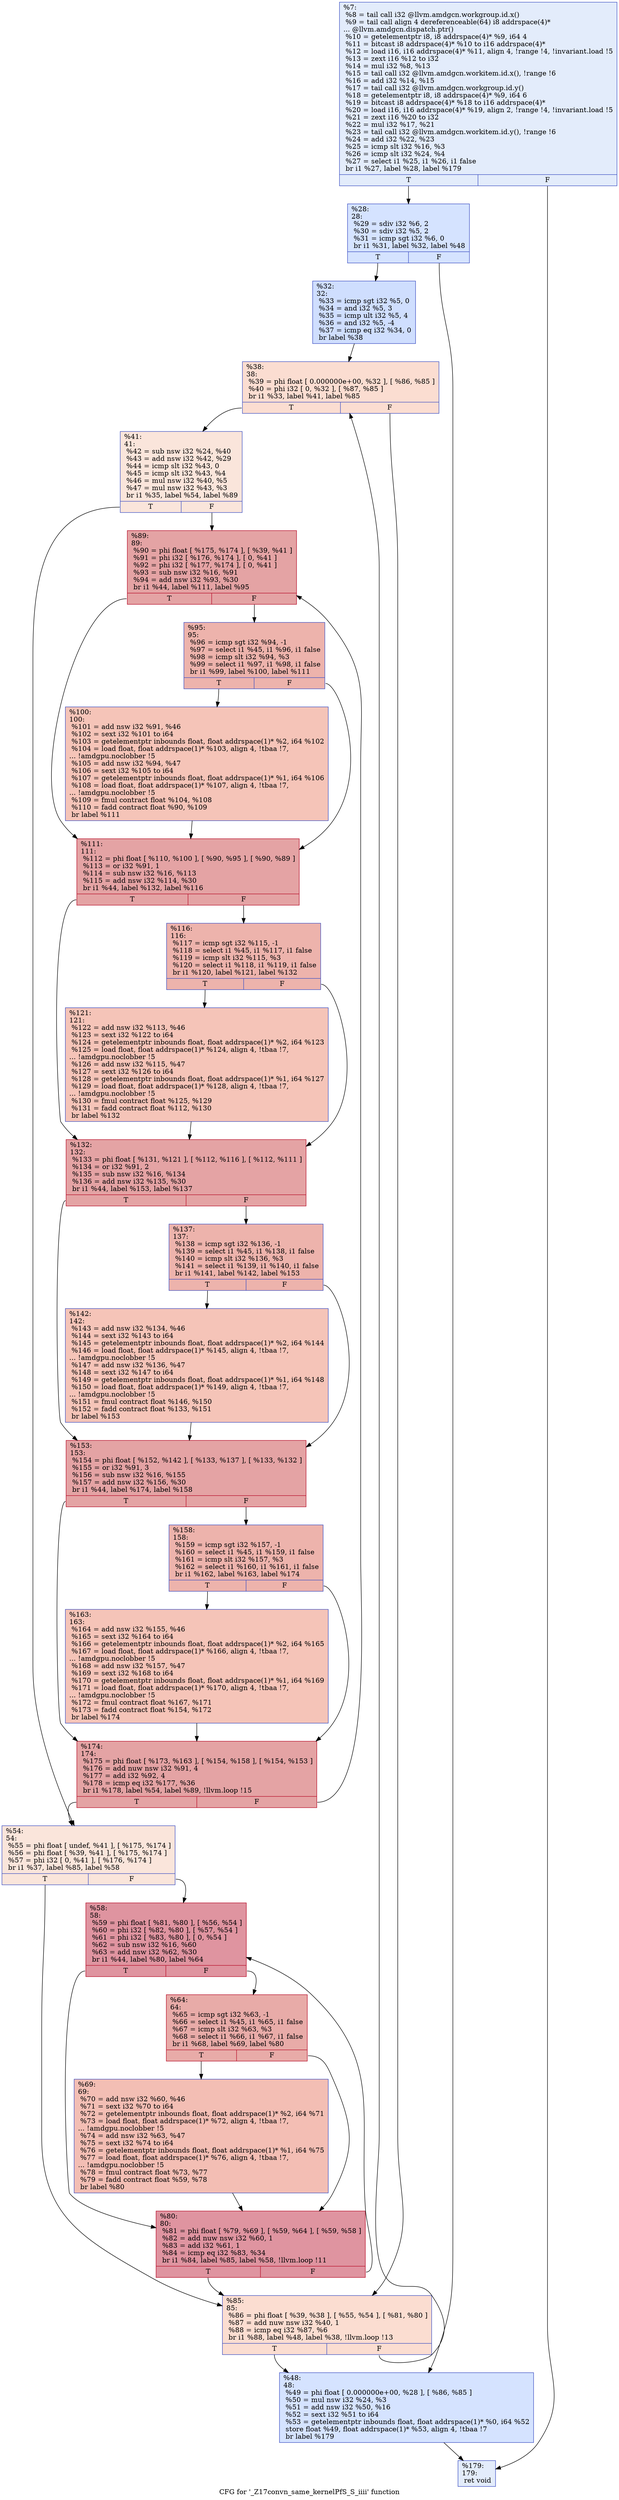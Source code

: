 digraph "CFG for '_Z17convn_same_kernelPfS_S_iiii' function" {
	label="CFG for '_Z17convn_same_kernelPfS_S_iiii' function";

	Node0x5f271b0 [shape=record,color="#3d50c3ff", style=filled, fillcolor="#bfd3f670",label="{%7:\l  %8 = tail call i32 @llvm.amdgcn.workgroup.id.x()\l  %9 = tail call align 4 dereferenceable(64) i8 addrspace(4)*\l... @llvm.amdgcn.dispatch.ptr()\l  %10 = getelementptr i8, i8 addrspace(4)* %9, i64 4\l  %11 = bitcast i8 addrspace(4)* %10 to i16 addrspace(4)*\l  %12 = load i16, i16 addrspace(4)* %11, align 4, !range !4, !invariant.load !5\l  %13 = zext i16 %12 to i32\l  %14 = mul i32 %8, %13\l  %15 = tail call i32 @llvm.amdgcn.workitem.id.x(), !range !6\l  %16 = add i32 %14, %15\l  %17 = tail call i32 @llvm.amdgcn.workgroup.id.y()\l  %18 = getelementptr i8, i8 addrspace(4)* %9, i64 6\l  %19 = bitcast i8 addrspace(4)* %18 to i16 addrspace(4)*\l  %20 = load i16, i16 addrspace(4)* %19, align 2, !range !4, !invariant.load !5\l  %21 = zext i16 %20 to i32\l  %22 = mul i32 %17, %21\l  %23 = tail call i32 @llvm.amdgcn.workitem.id.y(), !range !6\l  %24 = add i32 %22, %23\l  %25 = icmp slt i32 %16, %3\l  %26 = icmp slt i32 %24, %4\l  %27 = select i1 %25, i1 %26, i1 false\l  br i1 %27, label %28, label %179\l|{<s0>T|<s1>F}}"];
	Node0x5f271b0:s0 -> Node0x5f2ac00;
	Node0x5f271b0:s1 -> Node0x5f2ac90;
	Node0x5f2ac00 [shape=record,color="#3d50c3ff", style=filled, fillcolor="#a1c0ff70",label="{%28:\l28:                                               \l  %29 = sdiv i32 %6, 2\l  %30 = sdiv i32 %5, 2\l  %31 = icmp sgt i32 %6, 0\l  br i1 %31, label %32, label %48\l|{<s0>T|<s1>F}}"];
	Node0x5f2ac00:s0 -> Node0x5f2afe0;
	Node0x5f2ac00:s1 -> Node0x5f2b030;
	Node0x5f2afe0 [shape=record,color="#3d50c3ff", style=filled, fillcolor="#93b5fe70",label="{%32:\l32:                                               \l  %33 = icmp sgt i32 %5, 0\l  %34 = and i32 %5, 3\l  %35 = icmp ult i32 %5, 4\l  %36 = and i32 %5, -4\l  %37 = icmp eq i32 %34, 0\l  br label %38\l}"];
	Node0x5f2afe0 -> Node0x5f2b5f0;
	Node0x5f2b5f0 [shape=record,color="#3d50c3ff", style=filled, fillcolor="#f7b39670",label="{%38:\l38:                                               \l  %39 = phi float [ 0.000000e+00, %32 ], [ %86, %85 ]\l  %40 = phi i32 [ 0, %32 ], [ %87, %85 ]\l  br i1 %33, label %41, label %85\l|{<s0>T|<s1>F}}"];
	Node0x5f2b5f0:s0 -> Node0x5f2c390;
	Node0x5f2b5f0:s1 -> Node0x5f2c130;
	Node0x5f2c390 [shape=record,color="#3d50c3ff", style=filled, fillcolor="#f4c5ad70",label="{%41:\l41:                                               \l  %42 = sub nsw i32 %24, %40\l  %43 = add nsw i32 %42, %29\l  %44 = icmp slt i32 %43, 0\l  %45 = icmp slt i32 %43, %4\l  %46 = mul nsw i32 %40, %5\l  %47 = mul nsw i32 %43, %3\l  br i1 %35, label %54, label %89\l|{<s0>T|<s1>F}}"];
	Node0x5f2c390:s0 -> Node0x5f2c830;
	Node0x5f2c390:s1 -> Node0x5f2c880;
	Node0x5f2b030 [shape=record,color="#3d50c3ff", style=filled, fillcolor="#a1c0ff70",label="{%48:\l48:                                               \l  %49 = phi float [ 0.000000e+00, %28 ], [ %86, %85 ]\l  %50 = mul nsw i32 %24, %3\l  %51 = add nsw i32 %50, %16\l  %52 = sext i32 %51 to i64\l  %53 = getelementptr inbounds float, float addrspace(1)* %0, i64 %52\l  store float %49, float addrspace(1)* %53, align 4, !tbaa !7\l  br label %179\l}"];
	Node0x5f2b030 -> Node0x5f2ac90;
	Node0x5f2c830 [shape=record,color="#3d50c3ff", style=filled, fillcolor="#f4c5ad70",label="{%54:\l54:                                               \l  %55 = phi float [ undef, %41 ], [ %175, %174 ]\l  %56 = phi float [ %39, %41 ], [ %175, %174 ]\l  %57 = phi i32 [ 0, %41 ], [ %176, %174 ]\l  br i1 %37, label %85, label %58\l|{<s0>T|<s1>F}}"];
	Node0x5f2c830:s0 -> Node0x5f2c130;
	Node0x5f2c830:s1 -> Node0x5f2d5f0;
	Node0x5f2d5f0 [shape=record,color="#b70d28ff", style=filled, fillcolor="#b70d2870",label="{%58:\l58:                                               \l  %59 = phi float [ %81, %80 ], [ %56, %54 ]\l  %60 = phi i32 [ %82, %80 ], [ %57, %54 ]\l  %61 = phi i32 [ %83, %80 ], [ 0, %54 ]\l  %62 = sub nsw i32 %16, %60\l  %63 = add nsw i32 %62, %30\l  br i1 %44, label %80, label %64\l|{<s0>T|<s1>F}}"];
	Node0x5f2d5f0:s0 -> Node0x5f2d760;
	Node0x5f2d5f0:s1 -> Node0x5f2dc00;
	Node0x5f2dc00 [shape=record,color="#b70d28ff", style=filled, fillcolor="#cc403a70",label="{%64:\l64:                                               \l  %65 = icmp sgt i32 %63, -1\l  %66 = select i1 %45, i1 %65, i1 false\l  %67 = icmp slt i32 %63, %3\l  %68 = select i1 %66, i1 %67, i1 false\l  br i1 %68, label %69, label %80\l|{<s0>T|<s1>F}}"];
	Node0x5f2dc00:s0 -> Node0x5f2e200;
	Node0x5f2dc00:s1 -> Node0x5f2d760;
	Node0x5f2e200 [shape=record,color="#3d50c3ff", style=filled, fillcolor="#e36c5570",label="{%69:\l69:                                               \l  %70 = add nsw i32 %60, %46\l  %71 = sext i32 %70 to i64\l  %72 = getelementptr inbounds float, float addrspace(1)* %2, i64 %71\l  %73 = load float, float addrspace(1)* %72, align 4, !tbaa !7,\l... !amdgpu.noclobber !5\l  %74 = add nsw i32 %63, %47\l  %75 = sext i32 %74 to i64\l  %76 = getelementptr inbounds float, float addrspace(1)* %1, i64 %75\l  %77 = load float, float addrspace(1)* %76, align 4, !tbaa !7,\l... !amdgpu.noclobber !5\l  %78 = fmul contract float %73, %77\l  %79 = fadd contract float %59, %78\l  br label %80\l}"];
	Node0x5f2e200 -> Node0x5f2d760;
	Node0x5f2d760 [shape=record,color="#b70d28ff", style=filled, fillcolor="#b70d2870",label="{%80:\l80:                                               \l  %81 = phi float [ %79, %69 ], [ %59, %64 ], [ %59, %58 ]\l  %82 = add nuw nsw i32 %60, 1\l  %83 = add i32 %61, 1\l  %84 = icmp eq i32 %83, %34\l  br i1 %84, label %85, label %58, !llvm.loop !11\l|{<s0>T|<s1>F}}"];
	Node0x5f2d760:s0 -> Node0x5f2c130;
	Node0x5f2d760:s1 -> Node0x5f2d5f0;
	Node0x5f2c130 [shape=record,color="#3d50c3ff", style=filled, fillcolor="#f7b39670",label="{%85:\l85:                                               \l  %86 = phi float [ %39, %38 ], [ %55, %54 ], [ %81, %80 ]\l  %87 = add nuw nsw i32 %40, 1\l  %88 = icmp eq i32 %87, %6\l  br i1 %88, label %48, label %38, !llvm.loop !13\l|{<s0>T|<s1>F}}"];
	Node0x5f2c130:s0 -> Node0x5f2b030;
	Node0x5f2c130:s1 -> Node0x5f2b5f0;
	Node0x5f2c880 [shape=record,color="#b70d28ff", style=filled, fillcolor="#c32e3170",label="{%89:\l89:                                               \l  %90 = phi float [ %175, %174 ], [ %39, %41 ]\l  %91 = phi i32 [ %176, %174 ], [ 0, %41 ]\l  %92 = phi i32 [ %177, %174 ], [ 0, %41 ]\l  %93 = sub nsw i32 %16, %91\l  %94 = add nsw i32 %93, %30\l  br i1 %44, label %111, label %95\l|{<s0>T|<s1>F}}"];
	Node0x5f2c880:s0 -> Node0x5f2f970;
	Node0x5f2c880:s1 -> Node0x5f2f9c0;
	Node0x5f2f9c0 [shape=record,color="#3d50c3ff", style=filled, fillcolor="#d6524470",label="{%95:\l95:                                               \l  %96 = icmp sgt i32 %94, -1\l  %97 = select i1 %45, i1 %96, i1 false\l  %98 = icmp slt i32 %94, %3\l  %99 = select i1 %97, i1 %98, i1 false\l  br i1 %99, label %100, label %111\l|{<s0>T|<s1>F}}"];
	Node0x5f2f9c0:s0 -> Node0x5f2fd80;
	Node0x5f2f9c0:s1 -> Node0x5f2f970;
	Node0x5f2fd80 [shape=record,color="#3d50c3ff", style=filled, fillcolor="#e97a5f70",label="{%100:\l100:                                              \l  %101 = add nsw i32 %91, %46\l  %102 = sext i32 %101 to i64\l  %103 = getelementptr inbounds float, float addrspace(1)* %2, i64 %102\l  %104 = load float, float addrspace(1)* %103, align 4, !tbaa !7,\l... !amdgpu.noclobber !5\l  %105 = add nsw i32 %94, %47\l  %106 = sext i32 %105 to i64\l  %107 = getelementptr inbounds float, float addrspace(1)* %1, i64 %106\l  %108 = load float, float addrspace(1)* %107, align 4, !tbaa !7,\l... !amdgpu.noclobber !5\l  %109 = fmul contract float %104, %108\l  %110 = fadd contract float %90, %109\l  br label %111\l}"];
	Node0x5f2fd80 -> Node0x5f2f970;
	Node0x5f2f970 [shape=record,color="#b70d28ff", style=filled, fillcolor="#c32e3170",label="{%111:\l111:                                              \l  %112 = phi float [ %110, %100 ], [ %90, %95 ], [ %90, %89 ]\l  %113 = or i32 %91, 1\l  %114 = sub nsw i32 %16, %113\l  %115 = add nsw i32 %114, %30\l  br i1 %44, label %132, label %116\l|{<s0>T|<s1>F}}"];
	Node0x5f2f970:s0 -> Node0x5f306f0;
	Node0x5f2f970:s1 -> Node0x5f30740;
	Node0x5f30740 [shape=record,color="#3d50c3ff", style=filled, fillcolor="#d6524470",label="{%116:\l116:                                              \l  %117 = icmp sgt i32 %115, -1\l  %118 = select i1 %45, i1 %117, i1 false\l  %119 = icmp slt i32 %115, %3\l  %120 = select i1 %118, i1 %119, i1 false\l  br i1 %120, label %121, label %132\l|{<s0>T|<s1>F}}"];
	Node0x5f30740:s0 -> Node0x5f30b00;
	Node0x5f30740:s1 -> Node0x5f306f0;
	Node0x5f30b00 [shape=record,color="#3d50c3ff", style=filled, fillcolor="#e97a5f70",label="{%121:\l121:                                              \l  %122 = add nsw i32 %113, %46\l  %123 = sext i32 %122 to i64\l  %124 = getelementptr inbounds float, float addrspace(1)* %2, i64 %123\l  %125 = load float, float addrspace(1)* %124, align 4, !tbaa !7,\l... !amdgpu.noclobber !5\l  %126 = add nsw i32 %115, %47\l  %127 = sext i32 %126 to i64\l  %128 = getelementptr inbounds float, float addrspace(1)* %1, i64 %127\l  %129 = load float, float addrspace(1)* %128, align 4, !tbaa !7,\l... !amdgpu.noclobber !5\l  %130 = fmul contract float %125, %129\l  %131 = fadd contract float %112, %130\l  br label %132\l}"];
	Node0x5f30b00 -> Node0x5f306f0;
	Node0x5f306f0 [shape=record,color="#b70d28ff", style=filled, fillcolor="#c32e3170",label="{%132:\l132:                                              \l  %133 = phi float [ %131, %121 ], [ %112, %116 ], [ %112, %111 ]\l  %134 = or i32 %91, 2\l  %135 = sub nsw i32 %16, %134\l  %136 = add nsw i32 %135, %30\l  br i1 %44, label %153, label %137\l|{<s0>T|<s1>F}}"];
	Node0x5f306f0:s0 -> Node0x5f2e0e0;
	Node0x5f306f0:s1 -> Node0x5f318e0;
	Node0x5f318e0 [shape=record,color="#3d50c3ff", style=filled, fillcolor="#d6524470",label="{%137:\l137:                                              \l  %138 = icmp sgt i32 %136, -1\l  %139 = select i1 %45, i1 %138, i1 false\l  %140 = icmp slt i32 %136, %3\l  %141 = select i1 %139, i1 %140, i1 false\l  br i1 %141, label %142, label %153\l|{<s0>T|<s1>F}}"];
	Node0x5f318e0:s0 -> Node0x5f31ca0;
	Node0x5f318e0:s1 -> Node0x5f2e0e0;
	Node0x5f31ca0 [shape=record,color="#3d50c3ff", style=filled, fillcolor="#e97a5f70",label="{%142:\l142:                                              \l  %143 = add nsw i32 %134, %46\l  %144 = sext i32 %143 to i64\l  %145 = getelementptr inbounds float, float addrspace(1)* %2, i64 %144\l  %146 = load float, float addrspace(1)* %145, align 4, !tbaa !7,\l... !amdgpu.noclobber !5\l  %147 = add nsw i32 %136, %47\l  %148 = sext i32 %147 to i64\l  %149 = getelementptr inbounds float, float addrspace(1)* %1, i64 %148\l  %150 = load float, float addrspace(1)* %149, align 4, !tbaa !7,\l... !amdgpu.noclobber !5\l  %151 = fmul contract float %146, %150\l  %152 = fadd contract float %133, %151\l  br label %153\l}"];
	Node0x5f31ca0 -> Node0x5f2e0e0;
	Node0x5f2e0e0 [shape=record,color="#b70d28ff", style=filled, fillcolor="#c32e3170",label="{%153:\l153:                                              \l  %154 = phi float [ %152, %142 ], [ %133, %137 ], [ %133, %132 ]\l  %155 = or i32 %91, 3\l  %156 = sub nsw i32 %16, %155\l  %157 = add nsw i32 %156, %30\l  br i1 %44, label %174, label %158\l|{<s0>T|<s1>F}}"];
	Node0x5f2e0e0:s0 -> Node0x5f2d2e0;
	Node0x5f2e0e0:s1 -> Node0x5f32610;
	Node0x5f32610 [shape=record,color="#3d50c3ff", style=filled, fillcolor="#d6524470",label="{%158:\l158:                                              \l  %159 = icmp sgt i32 %157, -1\l  %160 = select i1 %45, i1 %159, i1 false\l  %161 = icmp slt i32 %157, %3\l  %162 = select i1 %160, i1 %161, i1 false\l  br i1 %162, label %163, label %174\l|{<s0>T|<s1>F}}"];
	Node0x5f32610:s0 -> Node0x5f32990;
	Node0x5f32610:s1 -> Node0x5f2d2e0;
	Node0x5f32990 [shape=record,color="#3d50c3ff", style=filled, fillcolor="#e97a5f70",label="{%163:\l163:                                              \l  %164 = add nsw i32 %155, %46\l  %165 = sext i32 %164 to i64\l  %166 = getelementptr inbounds float, float addrspace(1)* %2, i64 %165\l  %167 = load float, float addrspace(1)* %166, align 4, !tbaa !7,\l... !amdgpu.noclobber !5\l  %168 = add nsw i32 %157, %47\l  %169 = sext i32 %168 to i64\l  %170 = getelementptr inbounds float, float addrspace(1)* %1, i64 %169\l  %171 = load float, float addrspace(1)* %170, align 4, !tbaa !7,\l... !amdgpu.noclobber !5\l  %172 = fmul contract float %167, %171\l  %173 = fadd contract float %154, %172\l  br label %174\l}"];
	Node0x5f32990 -> Node0x5f2d2e0;
	Node0x5f2d2e0 [shape=record,color="#b70d28ff", style=filled, fillcolor="#c32e3170",label="{%174:\l174:                                              \l  %175 = phi float [ %173, %163 ], [ %154, %158 ], [ %154, %153 ]\l  %176 = add nuw nsw i32 %91, 4\l  %177 = add i32 %92, 4\l  %178 = icmp eq i32 %177, %36\l  br i1 %178, label %54, label %89, !llvm.loop !15\l|{<s0>T|<s1>F}}"];
	Node0x5f2d2e0:s0 -> Node0x5f2c830;
	Node0x5f2d2e0:s1 -> Node0x5f2c880;
	Node0x5f2ac90 [shape=record,color="#3d50c3ff", style=filled, fillcolor="#bfd3f670",label="{%179:\l179:                                              \l  ret void\l}"];
}

